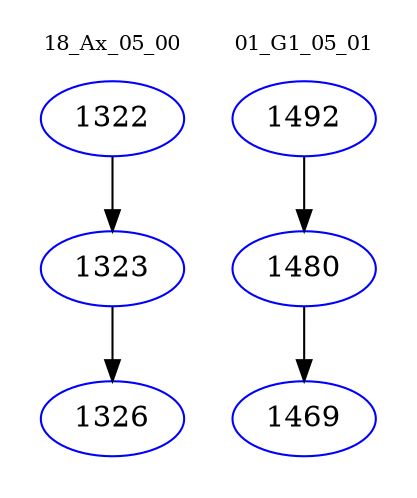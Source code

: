 digraph{
subgraph cluster_0 {
color = white
label = "18_Ax_05_00";
fontsize=10;
T0_1322 [label="1322", color="blue"]
T0_1322 -> T0_1323 [color="black"]
T0_1323 [label="1323", color="blue"]
T0_1323 -> T0_1326 [color="black"]
T0_1326 [label="1326", color="blue"]
}
subgraph cluster_1 {
color = white
label = "01_G1_05_01";
fontsize=10;
T1_1492 [label="1492", color="blue"]
T1_1492 -> T1_1480 [color="black"]
T1_1480 [label="1480", color="blue"]
T1_1480 -> T1_1469 [color="black"]
T1_1469 [label="1469", color="blue"]
}
}
